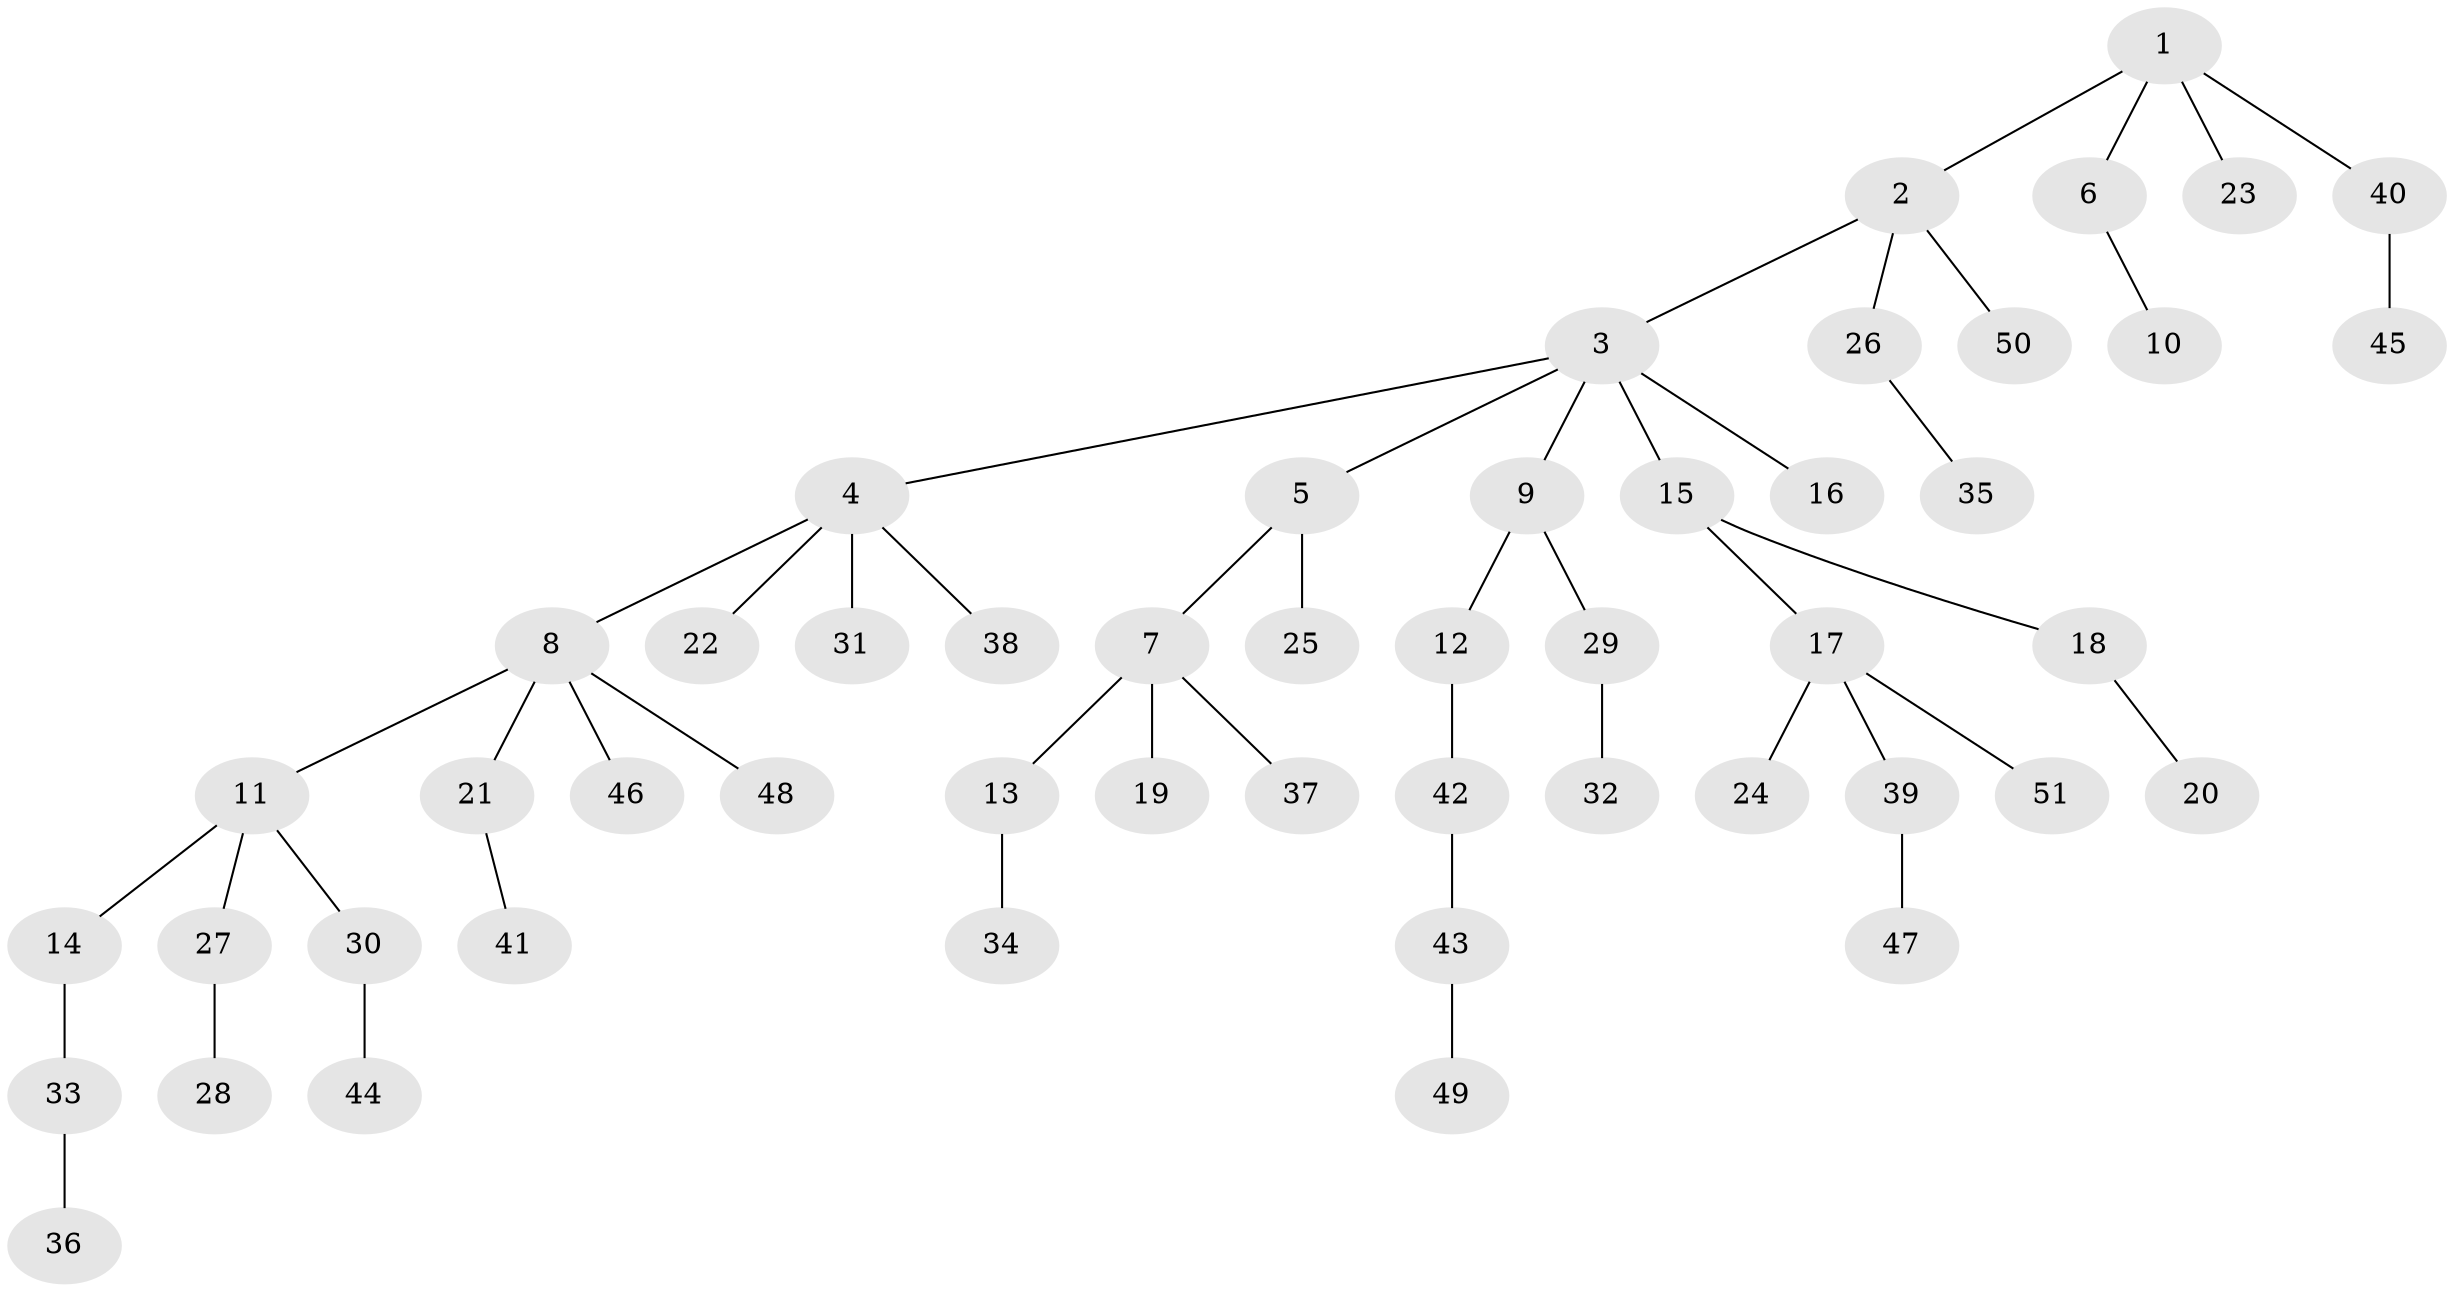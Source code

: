 // coarse degree distribution, {4: 0.06060606060606061, 3: 0.15151515151515152, 5: 0.030303030303030304, 2: 0.15151515151515152, 1: 0.5757575757575758, 7: 0.030303030303030304}
// Generated by graph-tools (version 1.1) at 2025/24/03/03/25 07:24:08]
// undirected, 51 vertices, 50 edges
graph export_dot {
graph [start="1"]
  node [color=gray90,style=filled];
  1;
  2;
  3;
  4;
  5;
  6;
  7;
  8;
  9;
  10;
  11;
  12;
  13;
  14;
  15;
  16;
  17;
  18;
  19;
  20;
  21;
  22;
  23;
  24;
  25;
  26;
  27;
  28;
  29;
  30;
  31;
  32;
  33;
  34;
  35;
  36;
  37;
  38;
  39;
  40;
  41;
  42;
  43;
  44;
  45;
  46;
  47;
  48;
  49;
  50;
  51;
  1 -- 2;
  1 -- 6;
  1 -- 23;
  1 -- 40;
  2 -- 3;
  2 -- 26;
  2 -- 50;
  3 -- 4;
  3 -- 5;
  3 -- 9;
  3 -- 15;
  3 -- 16;
  4 -- 8;
  4 -- 22;
  4 -- 31;
  4 -- 38;
  5 -- 7;
  5 -- 25;
  6 -- 10;
  7 -- 13;
  7 -- 19;
  7 -- 37;
  8 -- 11;
  8 -- 21;
  8 -- 46;
  8 -- 48;
  9 -- 12;
  9 -- 29;
  11 -- 14;
  11 -- 27;
  11 -- 30;
  12 -- 42;
  13 -- 34;
  14 -- 33;
  15 -- 17;
  15 -- 18;
  17 -- 24;
  17 -- 39;
  17 -- 51;
  18 -- 20;
  21 -- 41;
  26 -- 35;
  27 -- 28;
  29 -- 32;
  30 -- 44;
  33 -- 36;
  39 -- 47;
  40 -- 45;
  42 -- 43;
  43 -- 49;
}

